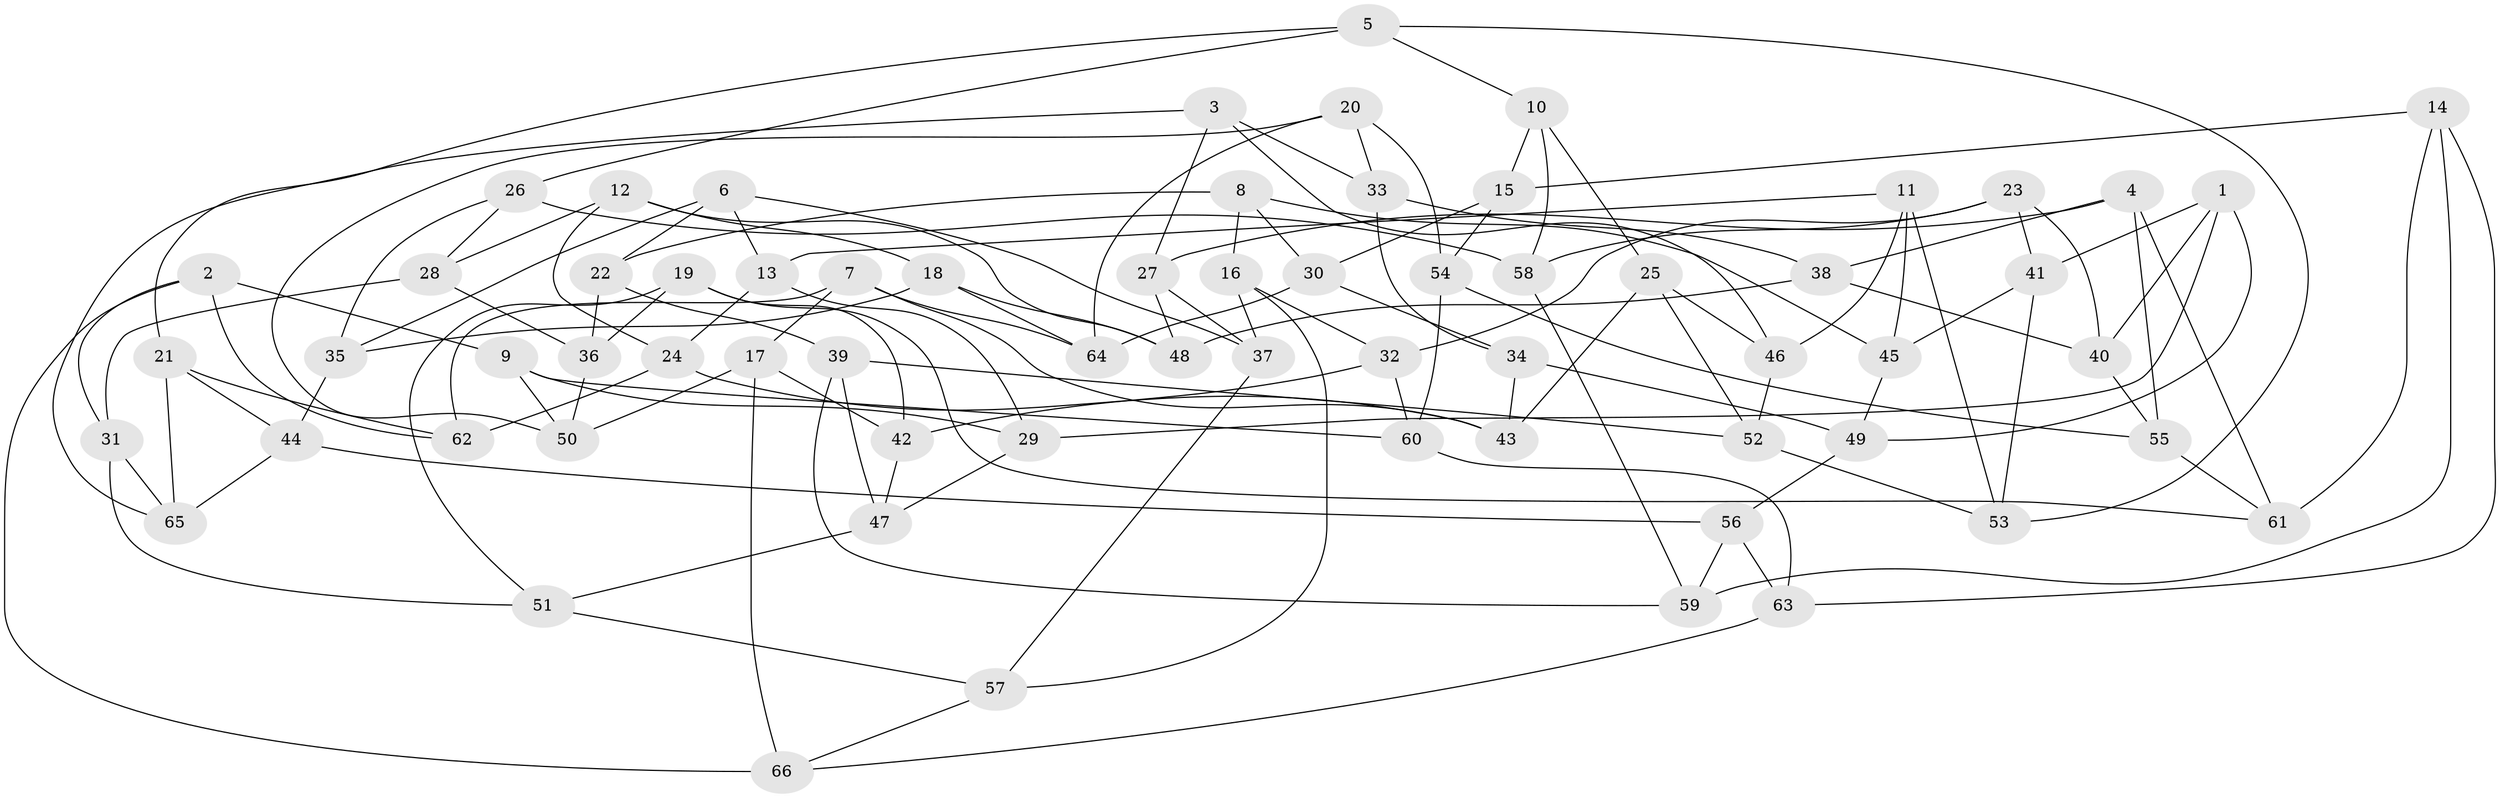 // Generated by graph-tools (version 1.1) at 2025/11/02/27/25 16:11:47]
// undirected, 66 vertices, 132 edges
graph export_dot {
graph [start="1"]
  node [color=gray90,style=filled];
  1;
  2;
  3;
  4;
  5;
  6;
  7;
  8;
  9;
  10;
  11;
  12;
  13;
  14;
  15;
  16;
  17;
  18;
  19;
  20;
  21;
  22;
  23;
  24;
  25;
  26;
  27;
  28;
  29;
  30;
  31;
  32;
  33;
  34;
  35;
  36;
  37;
  38;
  39;
  40;
  41;
  42;
  43;
  44;
  45;
  46;
  47;
  48;
  49;
  50;
  51;
  52;
  53;
  54;
  55;
  56;
  57;
  58;
  59;
  60;
  61;
  62;
  63;
  64;
  65;
  66;
  1 -- 49;
  1 -- 40;
  1 -- 41;
  1 -- 29;
  2 -- 62;
  2 -- 9;
  2 -- 66;
  2 -- 31;
  3 -- 33;
  3 -- 65;
  3 -- 27;
  3 -- 46;
  4 -- 38;
  4 -- 27;
  4 -- 55;
  4 -- 61;
  5 -- 10;
  5 -- 26;
  5 -- 53;
  5 -- 21;
  6 -- 22;
  6 -- 37;
  6 -- 35;
  6 -- 13;
  7 -- 62;
  7 -- 64;
  7 -- 43;
  7 -- 17;
  8 -- 16;
  8 -- 45;
  8 -- 30;
  8 -- 22;
  9 -- 29;
  9 -- 60;
  9 -- 50;
  10 -- 15;
  10 -- 25;
  10 -- 58;
  11 -- 13;
  11 -- 45;
  11 -- 53;
  11 -- 46;
  12 -- 28;
  12 -- 24;
  12 -- 18;
  12 -- 48;
  13 -- 29;
  13 -- 24;
  14 -- 15;
  14 -- 63;
  14 -- 61;
  14 -- 59;
  15 -- 30;
  15 -- 54;
  16 -- 37;
  16 -- 57;
  16 -- 32;
  17 -- 66;
  17 -- 50;
  17 -- 42;
  18 -- 48;
  18 -- 35;
  18 -- 64;
  19 -- 42;
  19 -- 51;
  19 -- 61;
  19 -- 36;
  20 -- 33;
  20 -- 50;
  20 -- 54;
  20 -- 64;
  21 -- 44;
  21 -- 62;
  21 -- 65;
  22 -- 39;
  22 -- 36;
  23 -- 58;
  23 -- 32;
  23 -- 41;
  23 -- 40;
  24 -- 43;
  24 -- 62;
  25 -- 52;
  25 -- 43;
  25 -- 46;
  26 -- 28;
  26 -- 58;
  26 -- 35;
  27 -- 48;
  27 -- 37;
  28 -- 36;
  28 -- 31;
  29 -- 47;
  30 -- 34;
  30 -- 64;
  31 -- 51;
  31 -- 65;
  32 -- 42;
  32 -- 60;
  33 -- 38;
  33 -- 34;
  34 -- 43;
  34 -- 49;
  35 -- 44;
  36 -- 50;
  37 -- 57;
  38 -- 40;
  38 -- 48;
  39 -- 52;
  39 -- 47;
  39 -- 59;
  40 -- 55;
  41 -- 45;
  41 -- 53;
  42 -- 47;
  44 -- 56;
  44 -- 65;
  45 -- 49;
  46 -- 52;
  47 -- 51;
  49 -- 56;
  51 -- 57;
  52 -- 53;
  54 -- 55;
  54 -- 60;
  55 -- 61;
  56 -- 63;
  56 -- 59;
  57 -- 66;
  58 -- 59;
  60 -- 63;
  63 -- 66;
}
